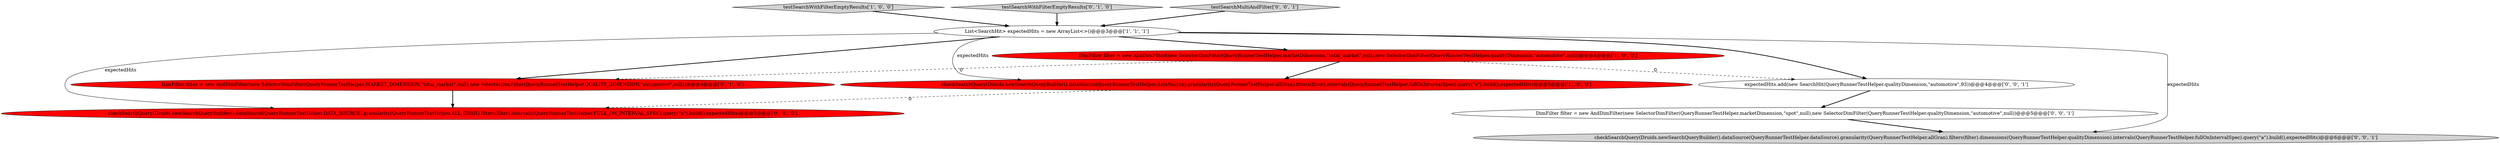 digraph {
1 [style = filled, label = "testSearchWithFilterEmptyResults['1', '0', '0']", fillcolor = lightgray, shape = diamond image = "AAA0AAABBB1BBB"];
4 [style = filled, label = "checkSearchQuery(Druids.newSearchQueryBuilder().dataSource(QueryRunnerTestHelper.DATA_SOURCE).granularity(QueryRunnerTestHelper.ALL_GRAN).filters(filter).intervals(QueryRunnerTestHelper.FULL_ON_INTERVAL_SPEC).query(\"a\").build(),expectedHits)@@@5@@@['0', '1', '0']", fillcolor = red, shape = ellipse image = "AAA1AAABBB2BBB"];
8 [style = filled, label = "DimFilter filter = new AndDimFilter(new SelectorDimFilter(QueryRunnerTestHelper.marketDimension,\"spot\",null),new SelectorDimFilter(QueryRunnerTestHelper.qualityDimension,\"automotive\",null))@@@5@@@['0', '0', '1']", fillcolor = white, shape = ellipse image = "AAA0AAABBB3BBB"];
5 [style = filled, label = "testSearchWithFilterEmptyResults['0', '1', '0']", fillcolor = lightgray, shape = diamond image = "AAA0AAABBB2BBB"];
9 [style = filled, label = "checkSearchQuery(Druids.newSearchQueryBuilder().dataSource(QueryRunnerTestHelper.dataSource).granularity(QueryRunnerTestHelper.allGran).filters(filter).dimensions(QueryRunnerTestHelper.qualityDimension).intervals(QueryRunnerTestHelper.fullOnIntervalSpec).query(\"a\").build(),expectedHits)@@@6@@@['0', '0', '1']", fillcolor = lightgray, shape = ellipse image = "AAA0AAABBB3BBB"];
2 [style = filled, label = "DimFilter filter = new AndDimFilter(new SelectorDimFilter(QueryRunnerTestHelper.marketDimension,\"total_market\",null),new SelectorDimFilter(QueryRunnerTestHelper.qualityDimension,\"automotive\",null))@@@4@@@['1', '0', '0']", fillcolor = red, shape = ellipse image = "AAA1AAABBB1BBB"];
0 [style = filled, label = "List<SearchHit> expectedHits = new ArrayList<>()@@@3@@@['1', '1', '1']", fillcolor = white, shape = ellipse image = "AAA0AAABBB1BBB"];
6 [style = filled, label = "DimFilter filter = new AndDimFilter(new SelectorDimFilter(QueryRunnerTestHelper.MARKET_DIMENSION,\"total_market\",null),new SelectorDimFilter(QueryRunnerTestHelper.QUALITY_DIMENSION,\"automotive\",null))@@@4@@@['0', '1', '0']", fillcolor = red, shape = ellipse image = "AAA1AAABBB2BBB"];
10 [style = filled, label = "testSearchMultiAndFilter['0', '0', '1']", fillcolor = lightgray, shape = diamond image = "AAA0AAABBB3BBB"];
7 [style = filled, label = "expectedHits.add(new SearchHit(QueryRunnerTestHelper.qualityDimension,\"automotive\",93))@@@4@@@['0', '0', '1']", fillcolor = white, shape = ellipse image = "AAA0AAABBB3BBB"];
3 [style = filled, label = "checkSearchQuery(Druids.newSearchQueryBuilder().dataSource(QueryRunnerTestHelper.dataSource).granularity(QueryRunnerTestHelper.allGran).filters(filter).intervals(QueryRunnerTestHelper.fullOnIntervalSpec).query(\"a\").build(),expectedHits)@@@5@@@['1', '0', '0']", fillcolor = red, shape = ellipse image = "AAA1AAABBB1BBB"];
8->9 [style = bold, label=""];
6->4 [style = bold, label=""];
0->9 [style = solid, label="expectedHits"];
1->0 [style = bold, label=""];
0->4 [style = solid, label="expectedHits"];
5->0 [style = bold, label=""];
2->7 [style = dashed, label="0"];
7->8 [style = bold, label=""];
3->4 [style = dashed, label="0"];
0->6 [style = bold, label=""];
0->3 [style = solid, label="expectedHits"];
10->0 [style = bold, label=""];
2->3 [style = bold, label=""];
0->2 [style = bold, label=""];
0->7 [style = bold, label=""];
2->6 [style = dashed, label="0"];
}
